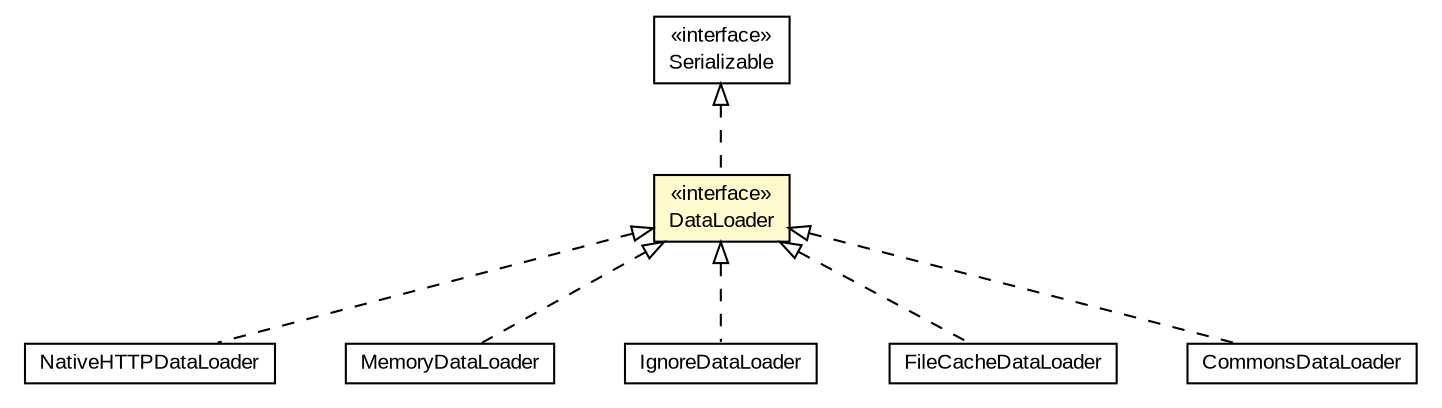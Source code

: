 #!/usr/local/bin/dot
#
# Class diagram 
# Generated by UMLGraph version R5_6-24-gf6e263 (http://www.umlgraph.org/)
#

digraph G {
	edge [fontname="arial",fontsize=10,labelfontname="arial",labelfontsize=10];
	node [fontname="arial",fontsize=10,shape=plaintext];
	nodesep=0.25;
	ranksep=0.5;
	// eu.europa.esig.dss.client.http.NativeHTTPDataLoader
	c306301 [label=<<table title="eu.europa.esig.dss.client.http.NativeHTTPDataLoader" border="0" cellborder="1" cellspacing="0" cellpadding="2" port="p" href="./NativeHTTPDataLoader.html">
		<tr><td><table border="0" cellspacing="0" cellpadding="1">
<tr><td align="center" balign="center"> NativeHTTPDataLoader </td></tr>
		</table></td></tr>
		</table>>, URL="./NativeHTTPDataLoader.html", fontname="arial", fontcolor="black", fontsize=10.0];
	// eu.europa.esig.dss.client.http.MemoryDataLoader
	c306304 [label=<<table title="eu.europa.esig.dss.client.http.MemoryDataLoader" border="0" cellborder="1" cellspacing="0" cellpadding="2" port="p" href="./MemoryDataLoader.html">
		<tr><td><table border="0" cellspacing="0" cellpadding="1">
<tr><td align="center" balign="center"> MemoryDataLoader </td></tr>
		</table></td></tr>
		</table>>, URL="./MemoryDataLoader.html", fontname="arial", fontcolor="black", fontsize=10.0];
	// eu.europa.esig.dss.client.http.IgnoreDataLoader
	c306306 [label=<<table title="eu.europa.esig.dss.client.http.IgnoreDataLoader" border="0" cellborder="1" cellspacing="0" cellpadding="2" port="p" href="./IgnoreDataLoader.html">
		<tr><td><table border="0" cellspacing="0" cellpadding="1">
<tr><td align="center" balign="center"> IgnoreDataLoader </td></tr>
		</table></td></tr>
		</table>>, URL="./IgnoreDataLoader.html", fontname="arial", fontcolor="black", fontsize=10.0];
	// eu.europa.esig.dss.client.http.DataLoader
	c306307 [label=<<table title="eu.europa.esig.dss.client.http.DataLoader" border="0" cellborder="1" cellspacing="0" cellpadding="2" port="p" bgcolor="lemonChiffon" href="./DataLoader.html">
		<tr><td><table border="0" cellspacing="0" cellpadding="1">
<tr><td align="center" balign="center"> &#171;interface&#187; </td></tr>
<tr><td align="center" balign="center"> DataLoader </td></tr>
		</table></td></tr>
		</table>>, URL="./DataLoader.html", fontname="arial", fontcolor="black", fontsize=10.0];
	// eu.europa.esig.dss.client.http.commons.FileCacheDataLoader
	c306707 [label=<<table title="eu.europa.esig.dss.client.http.commons.FileCacheDataLoader" border="0" cellborder="1" cellspacing="0" cellpadding="2" port="p" href="./commons/FileCacheDataLoader.html">
		<tr><td><table border="0" cellspacing="0" cellpadding="1">
<tr><td align="center" balign="center"> FileCacheDataLoader </td></tr>
		</table></td></tr>
		</table>>, URL="./commons/FileCacheDataLoader.html", fontname="arial", fontcolor="black", fontsize=10.0];
	// eu.europa.esig.dss.client.http.commons.CommonsDataLoader
	c306708 [label=<<table title="eu.europa.esig.dss.client.http.commons.CommonsDataLoader" border="0" cellborder="1" cellspacing="0" cellpadding="2" port="p" href="./commons/CommonsDataLoader.html">
		<tr><td><table border="0" cellspacing="0" cellpadding="1">
<tr><td align="center" balign="center"> CommonsDataLoader </td></tr>
		</table></td></tr>
		</table>>, URL="./commons/CommonsDataLoader.html", fontname="arial", fontcolor="black", fontsize=10.0];
	//eu.europa.esig.dss.client.http.NativeHTTPDataLoader implements eu.europa.esig.dss.client.http.DataLoader
	c306307:p -> c306301:p [dir=back,arrowtail=empty,style=dashed];
	//eu.europa.esig.dss.client.http.MemoryDataLoader implements eu.europa.esig.dss.client.http.DataLoader
	c306307:p -> c306304:p [dir=back,arrowtail=empty,style=dashed];
	//eu.europa.esig.dss.client.http.IgnoreDataLoader implements eu.europa.esig.dss.client.http.DataLoader
	c306307:p -> c306306:p [dir=back,arrowtail=empty,style=dashed];
	//eu.europa.esig.dss.client.http.DataLoader implements java.io.Serializable
	c307019:p -> c306307:p [dir=back,arrowtail=empty,style=dashed];
	//eu.europa.esig.dss.client.http.commons.FileCacheDataLoader implements eu.europa.esig.dss.client.http.DataLoader
	c306307:p -> c306707:p [dir=back,arrowtail=empty,style=dashed];
	//eu.europa.esig.dss.client.http.commons.CommonsDataLoader implements eu.europa.esig.dss.client.http.DataLoader
	c306307:p -> c306708:p [dir=back,arrowtail=empty,style=dashed];
	// java.io.Serializable
	c307019 [label=<<table title="java.io.Serializable" border="0" cellborder="1" cellspacing="0" cellpadding="2" port="p" href="http://java.sun.com/j2se/1.4.2/docs/api/java/io/Serializable.html">
		<tr><td><table border="0" cellspacing="0" cellpadding="1">
<tr><td align="center" balign="center"> &#171;interface&#187; </td></tr>
<tr><td align="center" balign="center"> Serializable </td></tr>
		</table></td></tr>
		</table>>, URL="http://java.sun.com/j2se/1.4.2/docs/api/java/io/Serializable.html", fontname="arial", fontcolor="black", fontsize=10.0];
}

